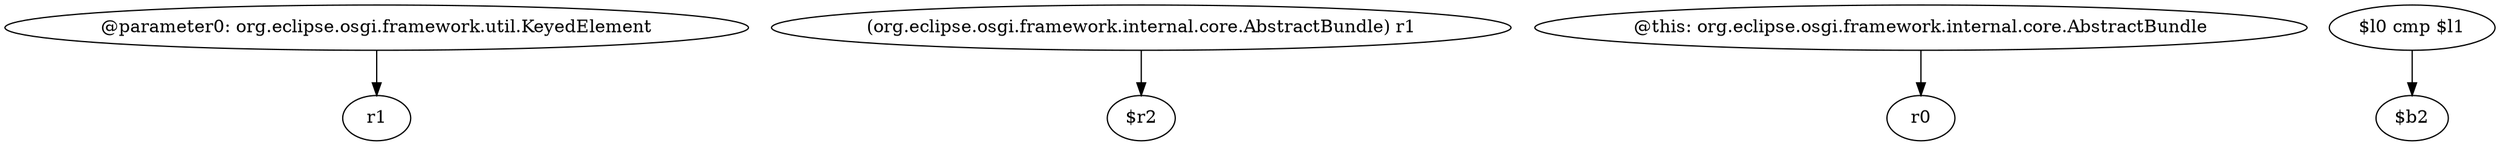 digraph g {
0[label="@parameter0: org.eclipse.osgi.framework.util.KeyedElement"]
1[label="r1"]
0->1[label=""]
2[label="(org.eclipse.osgi.framework.internal.core.AbstractBundle) r1"]
3[label="$r2"]
2->3[label=""]
4[label="@this: org.eclipse.osgi.framework.internal.core.AbstractBundle"]
5[label="r0"]
4->5[label=""]
6[label="$l0 cmp $l1"]
7[label="$b2"]
6->7[label=""]
}